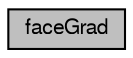 digraph G
{
  bgcolor="transparent";
  edge [fontname="FreeSans",fontsize="10",labelfontname="FreeSans",labelfontsize="10"];
  node [fontname="FreeSans",fontsize="10",shape=record];
  rankdir=LR;
  Node1 [label="faceGrad",height=0.2,width=0.4,color="black", fillcolor="grey75", style="filled" fontcolor="black"];
}
